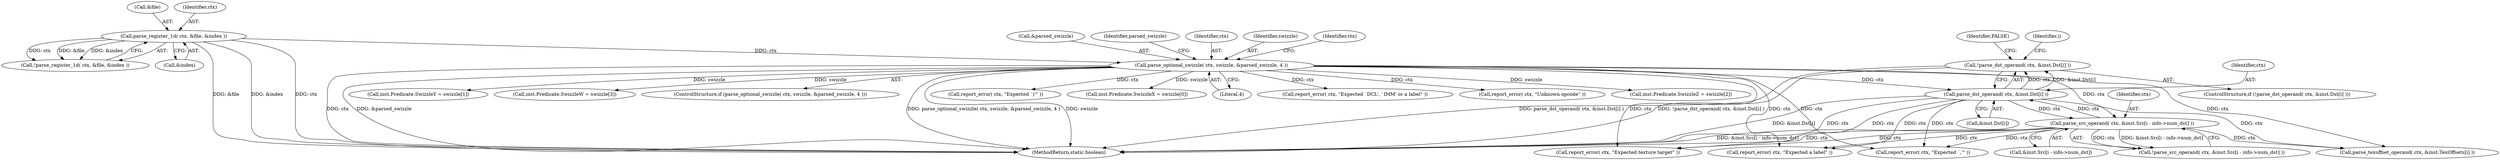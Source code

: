 digraph "0_virglrenderer_e534b51ca3c3cd25f3990589932a9ed711c59b27@API" {
"1002568" [label="(Call,!parse_dst_operand( ctx, &inst.Dst[i] ))"];
"1002569" [label="(Call,parse_dst_operand( ctx, &inst.Dst[i] ))"];
"1002304" [label="(Call,parse_optional_swizzle( ctx, swizzle, &parsed_swizzle, 4 ))"];
"1002295" [label="(Call,parse_register_1d( ctx, &file, &index ))"];
"1002593" [label="(Call,parse_src_operand( ctx, &inst.Src[i - info->num_dst] ))"];
"1002448" [label="(Call,report_error( ctx, \"Expected `DCL', `IMM' or a label\" ))"];
"1002568" [label="(Call,!parse_dst_operand( ctx, &inst.Dst[i] ))"];
"1002297" [label="(Call,&file)"];
"1002307" [label="(Call,&parsed_swizzle)"];
"1002295" [label="(Call,parse_register_1d( ctx, &file, &index ))"];
"1002692" [label="(Call,parse_texoffset_operand( ctx, &inst.TexOffsets[i] ))"];
"1002569" [label="(Call,parse_dst_operand( ctx, &inst.Dst[i] ))"];
"1002567" [label="(ControlStructure,if (!parse_dst_operand( ctx, &inst.Dst[i] )))"];
"1002650" [label="(Call,report_error( ctx, \"Expected texture target\" ))"];
"1002570" [label="(Identifier,ctx)"];
"1002444" [label="(Call,report_error( ctx, \"Unknown opcode\" ))"];
"1002595" [label="(Call,&inst.Src[i - info->num_dst])"];
"1002312" [label="(Identifier,parsed_swizzle)"];
"1002332" [label="(Call,inst.Predicate.SwizzleZ = swizzle[2])"];
"1002323" [label="(Call,inst.Predicate.SwizzleY = swizzle[1])"];
"1002749" [label="(Call,report_error( ctx, \"Expected a label\" ))"];
"1002341" [label="(Call,inst.Predicate.SwizzleW = swizzle[3])"];
"1002303" [label="(ControlStructure,if (parse_optional_swizzle( ctx, swizzle, &parsed_swizzle, 4 )))"];
"1002592" [label="(Call,!parse_src_operand( ctx, &inst.Src[i - info->num_dst] ))"];
"1002546" [label="(Call,report_error( ctx, \"Expected `,'\" ))"];
"1002593" [label="(Call,parse_src_operand( ctx, &inst.Src[i - info->num_dst] ))"];
"1004167" [label="(MethodReturn,static boolean)"];
"1002578" [label="(Identifier,FALSE)"];
"1002358" [label="(Call,report_error( ctx, \"Expected `)'\" ))"];
"1002296" [label="(Identifier,ctx)"];
"1002305" [label="(Identifier,ctx)"];
"1002294" [label="(Call,!parse_register_1d( ctx, &file, &index ))"];
"1002571" [label="(Call,&inst.Dst[i])"];
"1002306" [label="(Identifier,swizzle)"];
"1002304" [label="(Call,parse_optional_swizzle( ctx, swizzle, &parsed_swizzle, 4 ))"];
"1002354" [label="(Identifier,ctx)"];
"1002526" [label="(Identifier,i)"];
"1002314" [label="(Call,inst.Predicate.SwizzleX = swizzle[0])"];
"1002299" [label="(Call,&index)"];
"1002309" [label="(Literal,4)"];
"1002594" [label="(Identifier,ctx)"];
"1002568" -> "1002567"  [label="AST: "];
"1002568" -> "1002569"  [label="CFG: "];
"1002569" -> "1002568"  [label="AST: "];
"1002578" -> "1002568"  [label="CFG: "];
"1002526" -> "1002568"  [label="CFG: "];
"1002568" -> "1004167"  [label="DDG: parse_dst_operand( ctx, &inst.Dst[i] )"];
"1002568" -> "1004167"  [label="DDG: !parse_dst_operand( ctx, &inst.Dst[i] )"];
"1002569" -> "1002568"  [label="DDG: ctx"];
"1002569" -> "1002568"  [label="DDG: &inst.Dst[i]"];
"1002569" -> "1002571"  [label="CFG: "];
"1002570" -> "1002569"  [label="AST: "];
"1002571" -> "1002569"  [label="AST: "];
"1002569" -> "1004167"  [label="DDG: &inst.Dst[i]"];
"1002569" -> "1004167"  [label="DDG: ctx"];
"1002569" -> "1002546"  [label="DDG: ctx"];
"1002304" -> "1002569"  [label="DDG: ctx"];
"1002593" -> "1002569"  [label="DDG: ctx"];
"1002569" -> "1002593"  [label="DDG: ctx"];
"1002569" -> "1002650"  [label="DDG: ctx"];
"1002569" -> "1002692"  [label="DDG: ctx"];
"1002569" -> "1002749"  [label="DDG: ctx"];
"1002304" -> "1002303"  [label="AST: "];
"1002304" -> "1002309"  [label="CFG: "];
"1002305" -> "1002304"  [label="AST: "];
"1002306" -> "1002304"  [label="AST: "];
"1002307" -> "1002304"  [label="AST: "];
"1002309" -> "1002304"  [label="AST: "];
"1002312" -> "1002304"  [label="CFG: "];
"1002354" -> "1002304"  [label="CFG: "];
"1002304" -> "1004167"  [label="DDG: swizzle"];
"1002304" -> "1004167"  [label="DDG: ctx"];
"1002304" -> "1004167"  [label="DDG: &parsed_swizzle"];
"1002304" -> "1004167"  [label="DDG: parse_optional_swizzle( ctx, swizzle, &parsed_swizzle, 4 )"];
"1002295" -> "1002304"  [label="DDG: ctx"];
"1002304" -> "1002314"  [label="DDG: swizzle"];
"1002304" -> "1002323"  [label="DDG: swizzle"];
"1002304" -> "1002332"  [label="DDG: swizzle"];
"1002304" -> "1002341"  [label="DDG: swizzle"];
"1002304" -> "1002358"  [label="DDG: ctx"];
"1002304" -> "1002444"  [label="DDG: ctx"];
"1002304" -> "1002448"  [label="DDG: ctx"];
"1002304" -> "1002546"  [label="DDG: ctx"];
"1002304" -> "1002593"  [label="DDG: ctx"];
"1002304" -> "1002650"  [label="DDG: ctx"];
"1002304" -> "1002692"  [label="DDG: ctx"];
"1002304" -> "1002749"  [label="DDG: ctx"];
"1002295" -> "1002294"  [label="AST: "];
"1002295" -> "1002299"  [label="CFG: "];
"1002296" -> "1002295"  [label="AST: "];
"1002297" -> "1002295"  [label="AST: "];
"1002299" -> "1002295"  [label="AST: "];
"1002294" -> "1002295"  [label="CFG: "];
"1002295" -> "1004167"  [label="DDG: &file"];
"1002295" -> "1004167"  [label="DDG: &index"];
"1002295" -> "1004167"  [label="DDG: ctx"];
"1002295" -> "1002294"  [label="DDG: ctx"];
"1002295" -> "1002294"  [label="DDG: &file"];
"1002295" -> "1002294"  [label="DDG: &index"];
"1002593" -> "1002592"  [label="AST: "];
"1002593" -> "1002595"  [label="CFG: "];
"1002594" -> "1002593"  [label="AST: "];
"1002595" -> "1002593"  [label="AST: "];
"1002592" -> "1002593"  [label="CFG: "];
"1002593" -> "1004167"  [label="DDG: &inst.Src[i - info->num_dst]"];
"1002593" -> "1004167"  [label="DDG: ctx"];
"1002593" -> "1002546"  [label="DDG: ctx"];
"1002593" -> "1002592"  [label="DDG: ctx"];
"1002593" -> "1002592"  [label="DDG: &inst.Src[i - info->num_dst]"];
"1002593" -> "1002650"  [label="DDG: ctx"];
"1002593" -> "1002692"  [label="DDG: ctx"];
"1002593" -> "1002749"  [label="DDG: ctx"];
}

